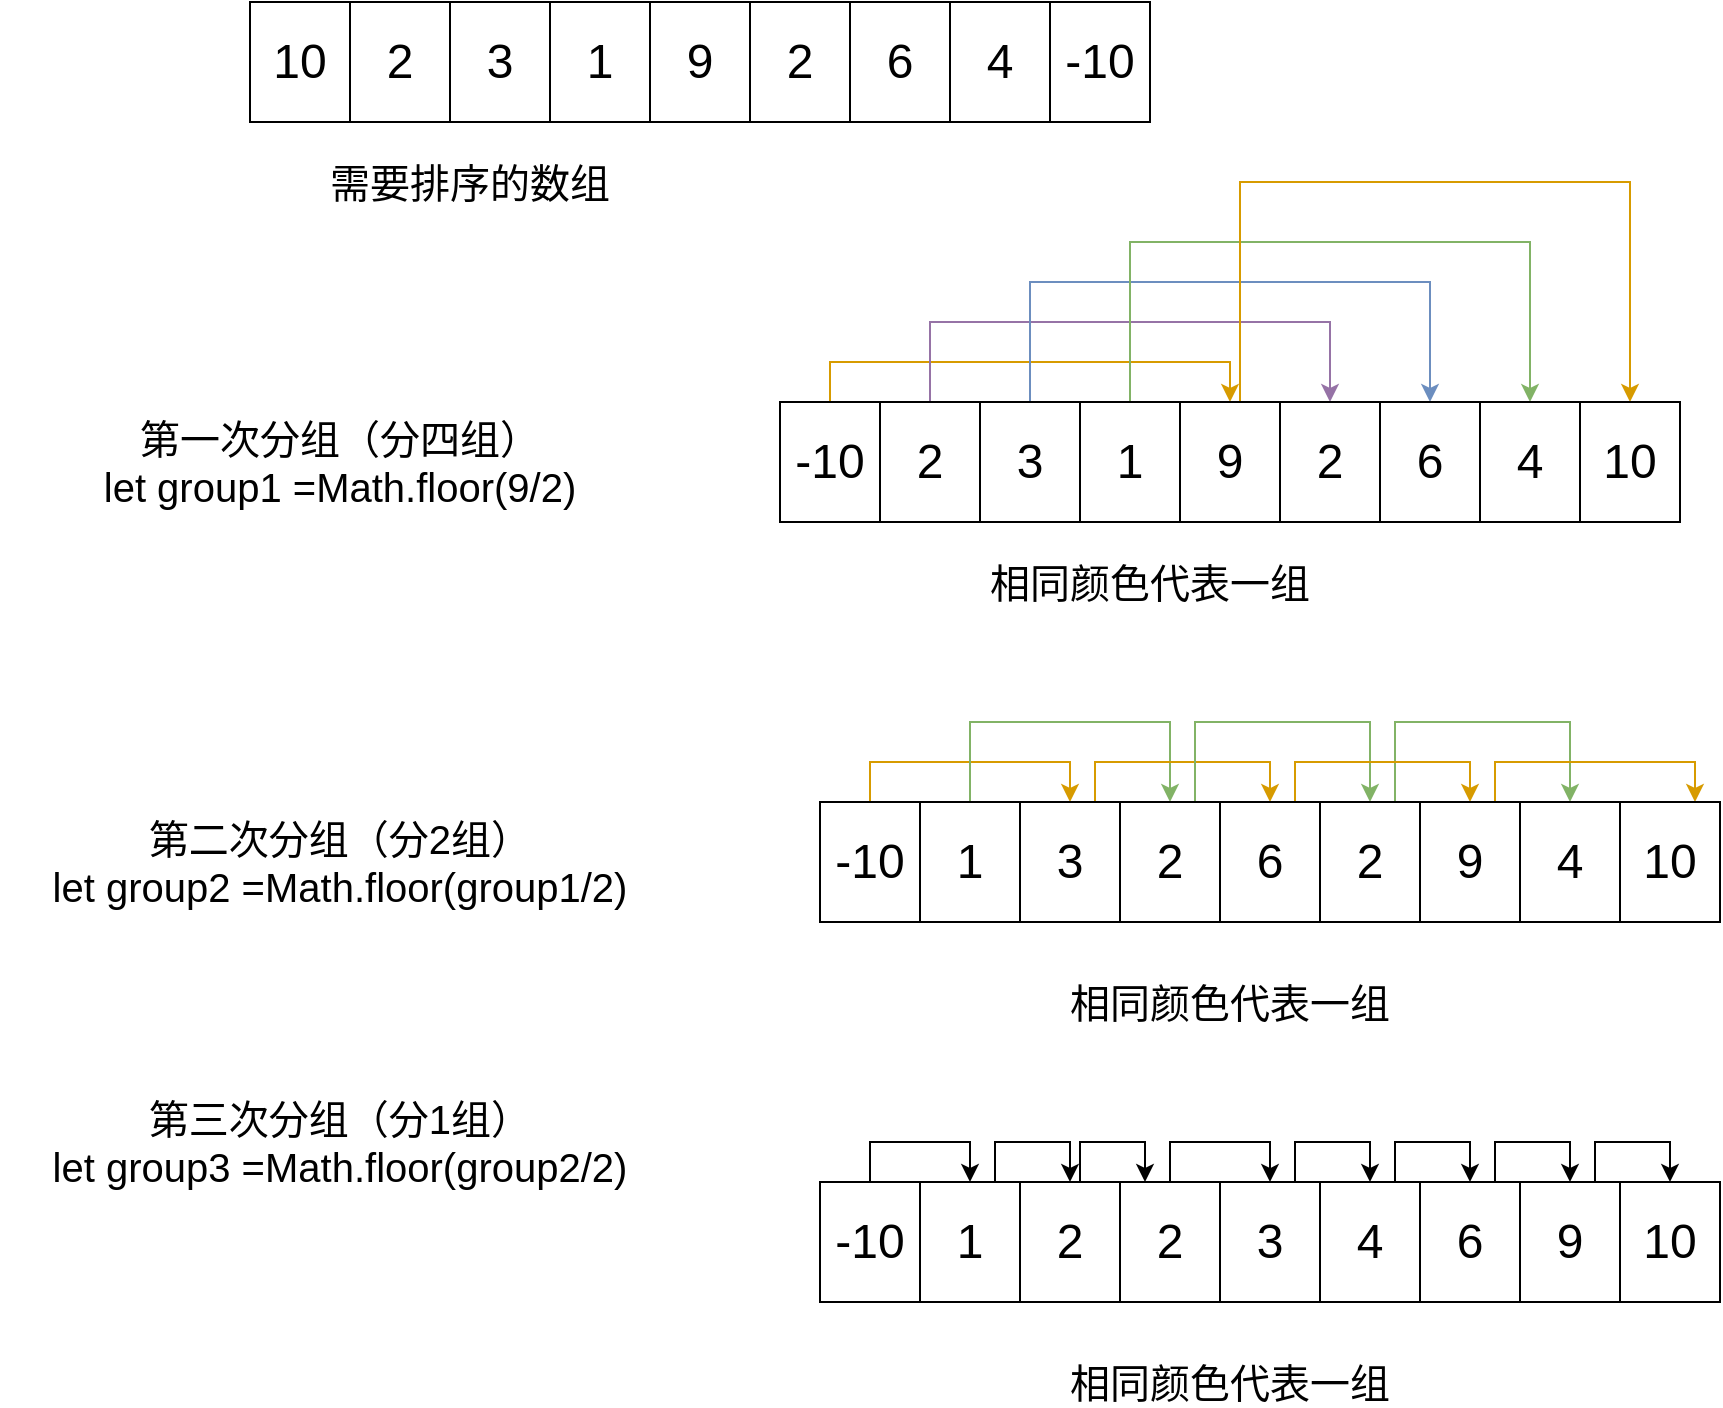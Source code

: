 <mxfile version="12.2.4" pages="1"><diagram id="bidLdsZMz6FSONA2-zOX" name="Page-1"><mxGraphModel dx="1709" dy="1787" grid="1" gridSize="10" guides="1" tooltips="1" connect="1" arrows="1" fold="1" page="1" pageScale="1" pageWidth="827" pageHeight="1169" math="0" shadow="0"><root><mxCell id="0"/><mxCell id="1" parent="0"/><mxCell id="12" style="edgeStyle=orthogonalEdgeStyle;rounded=0;orthogonalLoop=1;jettySize=auto;html=1;exitX=0.5;exitY=0;exitDx=0;exitDy=0;entryX=0.5;entryY=0;entryDx=0;entryDy=0;fillColor=#ffe6cc;strokeColor=#d79b00;" parent="1" source="2" target="7" edge="1"><mxGeometry relative="1" as="geometry"/></mxCell><mxCell id="2" value="&lt;font style=&quot;font-size: 24px&quot;&gt;-10&lt;/font&gt;" style="rounded=0;whiteSpace=wrap;html=1;" parent="1" vertex="1"><mxGeometry x="230" y="90" width="50" height="60" as="geometry"/></mxCell><mxCell id="13" style="edgeStyle=orthogonalEdgeStyle;rounded=0;orthogonalLoop=1;jettySize=auto;html=1;exitX=0.5;exitY=0;exitDx=0;exitDy=0;entryX=0.5;entryY=0;entryDx=0;entryDy=0;fillColor=#e1d5e7;strokeColor=#9673a6;" parent="1" source="3" target="6" edge="1"><mxGeometry relative="1" as="geometry"><Array as="points"><mxPoint x="305" y="50"/><mxPoint x="505" y="50"/></Array></mxGeometry></mxCell><mxCell id="3" value="&lt;font style=&quot;font-size: 24px&quot;&gt;2&lt;/font&gt;" style="rounded=0;whiteSpace=wrap;html=1;" parent="1" vertex="1"><mxGeometry x="280" y="90" width="50" height="60" as="geometry"/></mxCell><mxCell id="14" style="edgeStyle=orthogonalEdgeStyle;rounded=0;orthogonalLoop=1;jettySize=auto;html=1;exitX=0.5;exitY=0;exitDx=0;exitDy=0;entryX=0.5;entryY=0;entryDx=0;entryDy=0;fillColor=#dae8fc;strokeColor=#6c8ebf;" parent="1" source="4" target="8" edge="1"><mxGeometry relative="1" as="geometry"><Array as="points"><mxPoint x="355" y="30"/><mxPoint x="555" y="30"/></Array></mxGeometry></mxCell><mxCell id="4" value="&lt;font style=&quot;font-size: 24px&quot;&gt;3&lt;/font&gt;" style="rounded=0;whiteSpace=wrap;html=1;" parent="1" vertex="1"><mxGeometry x="330" y="90" width="50" height="60" as="geometry"/></mxCell><mxCell id="15" style="edgeStyle=orthogonalEdgeStyle;rounded=0;orthogonalLoop=1;jettySize=auto;html=1;exitX=0.5;exitY=0;exitDx=0;exitDy=0;entryX=0.5;entryY=0;entryDx=0;entryDy=0;fillColor=#d5e8d4;strokeColor=#82b366;" parent="1" source="5" target="9" edge="1"><mxGeometry relative="1" as="geometry"><Array as="points"><mxPoint x="405" y="10"/><mxPoint x="605" y="10"/></Array></mxGeometry></mxCell><mxCell id="5" value="&lt;font style=&quot;font-size: 24px&quot;&gt;1&lt;/font&gt;" style="rounded=0;whiteSpace=wrap;html=1;" parent="1" vertex="1"><mxGeometry x="380" y="90" width="50" height="60" as="geometry"/></mxCell><mxCell id="6" value="&lt;font style=&quot;font-size: 24px&quot;&gt;2&lt;/font&gt;" style="rounded=0;whiteSpace=wrap;html=1;" parent="1" vertex="1"><mxGeometry x="480" y="90" width="50" height="60" as="geometry"/></mxCell><mxCell id="16" style="edgeStyle=orthogonalEdgeStyle;rounded=0;orthogonalLoop=1;jettySize=auto;html=1;exitX=0.5;exitY=0;exitDx=0;exitDy=0;entryX=0.5;entryY=0;entryDx=0;entryDy=0;fillColor=#ffe6cc;strokeColor=#d79b00;" parent="1" source="7" target="10" edge="1"><mxGeometry relative="1" as="geometry"><Array as="points"><mxPoint x="460" y="90"/><mxPoint x="460" y="-20"/><mxPoint x="655" y="-20"/></Array></mxGeometry></mxCell><mxCell id="7" value="&lt;font style=&quot;font-size: 24px&quot;&gt;9&lt;/font&gt;" style="rounded=0;whiteSpace=wrap;html=1;" parent="1" vertex="1"><mxGeometry x="430" y="90" width="50" height="60" as="geometry"/></mxCell><mxCell id="8" value="&lt;font style=&quot;font-size: 24px&quot;&gt;6&lt;/font&gt;" style="rounded=0;whiteSpace=wrap;html=1;" parent="1" vertex="1"><mxGeometry x="530" y="90" width="50" height="60" as="geometry"/></mxCell><mxCell id="9" value="&lt;font style=&quot;font-size: 24px&quot;&gt;4&lt;/font&gt;" style="rounded=0;whiteSpace=wrap;html=1;" parent="1" vertex="1"><mxGeometry x="580" y="90" width="50" height="60" as="geometry"/></mxCell><mxCell id="10" value="&lt;font style=&quot;font-size: 24px&quot;&gt;10&lt;/font&gt;" style="rounded=0;whiteSpace=wrap;html=1;" parent="1" vertex="1"><mxGeometry x="630" y="90" width="50" height="60" as="geometry"/></mxCell><mxCell id="11" value="&lt;font style=&quot;font-size: 20px&quot;&gt;第一次分组（分四组）&lt;br&gt;let group1 =Math.floor(9/2)&lt;br&gt;&lt;/font&gt;" style="text;html=1;strokeColor=none;fillColor=none;align=center;verticalAlign=middle;whiteSpace=wrap;rounded=0;" parent="1" vertex="1"><mxGeometry x="-130" y="110" width="280" height="20" as="geometry"/></mxCell><mxCell id="36" style="edgeStyle=orthogonalEdgeStyle;rounded=0;orthogonalLoop=1;jettySize=auto;html=1;exitX=0.5;exitY=0;exitDx=0;exitDy=0;entryX=0.5;entryY=0;entryDx=0;entryDy=0;fillColor=#ffe6cc;strokeColor=#d79b00;" parent="1" source="18" target="22" edge="1"><mxGeometry relative="1" as="geometry"/></mxCell><mxCell id="18" value="&lt;font style=&quot;font-size: 24px&quot;&gt;-10&lt;/font&gt;" style="rounded=0;whiteSpace=wrap;html=1;" parent="1" vertex="1"><mxGeometry x="250" y="290" width="50" height="60" as="geometry"/></mxCell><mxCell id="41" style="edgeStyle=orthogonalEdgeStyle;rounded=0;orthogonalLoop=1;jettySize=auto;html=1;exitX=0.5;exitY=0;exitDx=0;exitDy=0;entryX=0.5;entryY=0;entryDx=0;entryDy=0;fillColor=#d5e8d4;strokeColor=#82b366;" parent="1" source="20" target="24" edge="1"><mxGeometry relative="1" as="geometry"><Array as="points"><mxPoint x="325" y="250"/><mxPoint x="425" y="250"/></Array></mxGeometry></mxCell><mxCell id="20" value="&lt;font style=&quot;font-size: 24px&quot;&gt;1&lt;/font&gt;" style="rounded=0;whiteSpace=wrap;html=1;" parent="1" vertex="1"><mxGeometry x="300" y="290" width="50" height="60" as="geometry"/></mxCell><mxCell id="37" style="edgeStyle=orthogonalEdgeStyle;rounded=0;orthogonalLoop=1;jettySize=auto;html=1;exitX=0.75;exitY=0;exitDx=0;exitDy=0;entryX=0.5;entryY=0;entryDx=0;entryDy=0;fillColor=#ffe6cc;strokeColor=#d79b00;" parent="1" source="22" target="27" edge="1"><mxGeometry relative="1" as="geometry"/></mxCell><mxCell id="22" value="&lt;font style=&quot;font-size: 24px&quot;&gt;3&lt;/font&gt;" style="rounded=0;whiteSpace=wrap;html=1;" parent="1" vertex="1"><mxGeometry x="350" y="290" width="50" height="60" as="geometry"/></mxCell><mxCell id="42" style="edgeStyle=orthogonalEdgeStyle;rounded=0;orthogonalLoop=1;jettySize=auto;html=1;exitX=0.75;exitY=0;exitDx=0;exitDy=0;entryX=0.5;entryY=0;entryDx=0;entryDy=0;fillColor=#d5e8d4;strokeColor=#82b366;" parent="1" source="24" target="25" edge="1"><mxGeometry relative="1" as="geometry"><Array as="points"><mxPoint x="438" y="250"/><mxPoint x="525" y="250"/></Array></mxGeometry></mxCell><mxCell id="24" value="&lt;font style=&quot;font-size: 24px&quot;&gt;2&lt;/font&gt;" style="rounded=0;whiteSpace=wrap;html=1;" parent="1" vertex="1"><mxGeometry x="400" y="290" width="50" height="60" as="geometry"/></mxCell><mxCell id="43" style="edgeStyle=orthogonalEdgeStyle;rounded=0;orthogonalLoop=1;jettySize=auto;html=1;exitX=0.75;exitY=0;exitDx=0;exitDy=0;entryX=0.5;entryY=0;entryDx=0;entryDy=0;fillColor=#d5e8d4;strokeColor=#82b366;" parent="1" source="25" target="29" edge="1"><mxGeometry relative="1" as="geometry"><Array as="points"><mxPoint x="538" y="250"/><mxPoint x="625" y="250"/></Array></mxGeometry></mxCell><mxCell id="25" value="&lt;font style=&quot;font-size: 24px&quot;&gt;2&lt;/font&gt;" style="rounded=0;whiteSpace=wrap;html=1;" parent="1" vertex="1"><mxGeometry x="500" y="290" width="50" height="60" as="geometry"/></mxCell><mxCell id="38" style="edgeStyle=orthogonalEdgeStyle;rounded=0;orthogonalLoop=1;jettySize=auto;html=1;exitX=0.75;exitY=0;exitDx=0;exitDy=0;entryX=0.5;entryY=0;entryDx=0;entryDy=0;fillColor=#ffe6cc;strokeColor=#d79b00;" parent="1" source="27" target="28" edge="1"><mxGeometry relative="1" as="geometry"/></mxCell><mxCell id="27" value="&lt;font style=&quot;font-size: 24px&quot;&gt;6&lt;/font&gt;" style="rounded=0;whiteSpace=wrap;html=1;" parent="1" vertex="1"><mxGeometry x="450" y="290" width="50" height="60" as="geometry"/></mxCell><mxCell id="39" style="edgeStyle=orthogonalEdgeStyle;rounded=0;orthogonalLoop=1;jettySize=auto;html=1;exitX=0.75;exitY=0;exitDx=0;exitDy=0;entryX=0.75;entryY=0;entryDx=0;entryDy=0;fillColor=#ffe6cc;strokeColor=#d79b00;" parent="1" source="28" target="30" edge="1"><mxGeometry relative="1" as="geometry"/></mxCell><mxCell id="28" value="&lt;font style=&quot;font-size: 24px&quot;&gt;9&lt;/font&gt;" style="rounded=0;whiteSpace=wrap;html=1;" parent="1" vertex="1"><mxGeometry x="550" y="290" width="50" height="60" as="geometry"/></mxCell><mxCell id="29" value="&lt;font style=&quot;font-size: 24px&quot;&gt;4&lt;/font&gt;" style="rounded=0;whiteSpace=wrap;html=1;" parent="1" vertex="1"><mxGeometry x="600" y="290" width="50" height="60" as="geometry"/></mxCell><mxCell id="30" value="&lt;font style=&quot;font-size: 24px&quot;&gt;10&lt;/font&gt;" style="rounded=0;whiteSpace=wrap;html=1;" parent="1" vertex="1"><mxGeometry x="650" y="290" width="50" height="60" as="geometry"/></mxCell><mxCell id="31" value="&lt;font style=&quot;font-size: 20px&quot;&gt;第二次分组（分2组）&lt;br&gt;let group2 =Math.floor(group1/2)&lt;br&gt;&lt;/font&gt;" style="text;html=1;strokeColor=none;fillColor=none;align=center;verticalAlign=middle;whiteSpace=wrap;rounded=0;" parent="1" vertex="1"><mxGeometry x="-160" y="310" width="340" height="20" as="geometry"/></mxCell><mxCell id="32" value="&lt;font style=&quot;font-size: 20px&quot;&gt;第三次分组（分1组）&lt;br&gt;let group3 =Math.floor(group2/2)&lt;br&gt;&lt;/font&gt;" style="text;html=1;strokeColor=none;fillColor=none;align=center;verticalAlign=middle;whiteSpace=wrap;rounded=0;" parent="1" vertex="1"><mxGeometry x="-160" y="450" width="340" height="20" as="geometry"/></mxCell><mxCell id="33" value="&lt;font style=&quot;font-size: 20px&quot;&gt;相同颜色代表一组&lt;/font&gt;" style="text;html=1;strokeColor=none;fillColor=none;align=center;verticalAlign=middle;whiteSpace=wrap;rounded=0;" parent="1" vertex="1"><mxGeometry x="310" y="170" width="210" height="20" as="geometry"/></mxCell><mxCell id="35" value="&lt;font style=&quot;font-size: 20px&quot;&gt;相同颜色代表一组&lt;/font&gt;" style="text;html=1;strokeColor=none;fillColor=none;align=center;verticalAlign=middle;whiteSpace=wrap;rounded=0;" parent="1" vertex="1"><mxGeometry x="350" y="380" width="210" height="20" as="geometry"/></mxCell><mxCell id="61" style="edgeStyle=orthogonalEdgeStyle;rounded=0;orthogonalLoop=1;jettySize=auto;html=1;exitX=0.5;exitY=0;exitDx=0;exitDy=0;entryX=0.5;entryY=0;entryDx=0;entryDy=0;" parent="1" source="45" target="47" edge="1"><mxGeometry relative="1" as="geometry"/></mxCell><mxCell id="45" value="&lt;font style=&quot;font-size: 24px&quot;&gt;-10&lt;/font&gt;" style="rounded=0;whiteSpace=wrap;html=1;" parent="1" vertex="1"><mxGeometry x="250" y="480" width="50" height="60" as="geometry"/></mxCell><mxCell id="62" style="edgeStyle=orthogonalEdgeStyle;rounded=0;orthogonalLoop=1;jettySize=auto;html=1;exitX=0.75;exitY=0;exitDx=0;exitDy=0;entryX=0.5;entryY=0;entryDx=0;entryDy=0;" parent="1" source="47" target="49" edge="1"><mxGeometry relative="1" as="geometry"><Array as="points"><mxPoint x="338" y="460"/><mxPoint x="375" y="460"/></Array></mxGeometry></mxCell><mxCell id="47" value="&lt;font style=&quot;font-size: 24px&quot;&gt;1&lt;/font&gt;" style="rounded=0;whiteSpace=wrap;html=1;" parent="1" vertex="1"><mxGeometry x="300" y="480" width="50" height="60" as="geometry"/></mxCell><mxCell id="63" style="edgeStyle=orthogonalEdgeStyle;rounded=0;orthogonalLoop=1;jettySize=auto;html=1;exitX=0.75;exitY=0;exitDx=0;exitDy=0;entryX=0.25;entryY=0;entryDx=0;entryDy=0;" parent="1" source="49" target="51" edge="1"><mxGeometry relative="1" as="geometry"><Array as="points"><mxPoint x="380" y="480"/><mxPoint x="380" y="460"/><mxPoint x="413" y="460"/></Array></mxGeometry></mxCell><mxCell id="49" value="&lt;font style=&quot;font-size: 24px&quot;&gt;2&lt;/font&gt;" style="rounded=0;whiteSpace=wrap;html=1;" parent="1" vertex="1"><mxGeometry x="350" y="480" width="50" height="60" as="geometry"/></mxCell><mxCell id="65" style="edgeStyle=orthogonalEdgeStyle;rounded=0;orthogonalLoop=1;jettySize=auto;html=1;exitX=0.5;exitY=0;exitDx=0;exitDy=0;entryX=0.5;entryY=0;entryDx=0;entryDy=0;" parent="1" source="51" target="55" edge="1"><mxGeometry relative="1" as="geometry"/></mxCell><mxCell id="51" value="&lt;font style=&quot;font-size: 24px&quot;&gt;2&lt;/font&gt;" style="rounded=0;whiteSpace=wrap;html=1;" parent="1" vertex="1"><mxGeometry x="400" y="480" width="50" height="60" as="geometry"/></mxCell><mxCell id="69" style="edgeStyle=orthogonalEdgeStyle;rounded=0;orthogonalLoop=1;jettySize=auto;html=1;exitX=0.75;exitY=0;exitDx=0;exitDy=0;entryX=0.5;entryY=0;entryDx=0;entryDy=0;" parent="1" source="53" target="57" edge="1"><mxGeometry relative="1" as="geometry"><Array as="points"><mxPoint x="538" y="460"/><mxPoint x="575" y="460"/></Array></mxGeometry></mxCell><mxCell id="53" value="&lt;font style=&quot;font-size: 24px&quot;&gt;4&lt;/font&gt;" style="rounded=0;whiteSpace=wrap;html=1;" parent="1" vertex="1"><mxGeometry x="500" y="480" width="50" height="60" as="geometry"/></mxCell><mxCell id="66" style="edgeStyle=orthogonalEdgeStyle;rounded=0;orthogonalLoop=1;jettySize=auto;html=1;exitX=0.75;exitY=0;exitDx=0;exitDy=0;entryX=0.5;entryY=0;entryDx=0;entryDy=0;" parent="1" source="55" target="53" edge="1"><mxGeometry relative="1" as="geometry"><Array as="points"><mxPoint x="488" y="460"/><mxPoint x="525" y="460"/></Array></mxGeometry></mxCell><mxCell id="55" value="&lt;font style=&quot;font-size: 24px&quot;&gt;3&lt;/font&gt;" style="rounded=0;whiteSpace=wrap;html=1;" parent="1" vertex="1"><mxGeometry x="450" y="480" width="50" height="60" as="geometry"/></mxCell><mxCell id="70" style="edgeStyle=orthogonalEdgeStyle;rounded=0;orthogonalLoop=1;jettySize=auto;html=1;exitX=0.75;exitY=0;exitDx=0;exitDy=0;entryX=0.5;entryY=0;entryDx=0;entryDy=0;" parent="1" source="57" target="58" edge="1"><mxGeometry relative="1" as="geometry"><Array as="points"><mxPoint x="588" y="460"/><mxPoint x="625" y="460"/></Array></mxGeometry></mxCell><mxCell id="57" value="&lt;font style=&quot;font-size: 24px&quot;&gt;6&lt;/font&gt;" style="rounded=0;whiteSpace=wrap;html=1;" parent="1" vertex="1"><mxGeometry x="550" y="480" width="50" height="60" as="geometry"/></mxCell><mxCell id="71" style="edgeStyle=orthogonalEdgeStyle;rounded=0;orthogonalLoop=1;jettySize=auto;html=1;exitX=0.75;exitY=0;exitDx=0;exitDy=0;entryX=0.5;entryY=0;entryDx=0;entryDy=0;" parent="1" source="58" target="59" edge="1"><mxGeometry relative="1" as="geometry"><Array as="points"><mxPoint x="638" y="460"/><mxPoint x="675" y="460"/></Array></mxGeometry></mxCell><mxCell id="58" value="&lt;font style=&quot;font-size: 24px&quot;&gt;9&lt;/font&gt;" style="rounded=0;whiteSpace=wrap;html=1;" parent="1" vertex="1"><mxGeometry x="600" y="480" width="50" height="60" as="geometry"/></mxCell><mxCell id="59" value="&lt;font style=&quot;font-size: 24px&quot;&gt;10&lt;/font&gt;" style="rounded=0;whiteSpace=wrap;html=1;" parent="1" vertex="1"><mxGeometry x="650" y="480" width="50" height="60" as="geometry"/></mxCell><mxCell id="60" value="&lt;font style=&quot;font-size: 20px&quot;&gt;相同颜色代表一组&lt;/font&gt;" style="text;html=1;strokeColor=none;fillColor=none;align=center;verticalAlign=middle;whiteSpace=wrap;rounded=0;" parent="1" vertex="1"><mxGeometry x="350" y="570" width="210" height="20" as="geometry"/></mxCell><mxCell id="72" value="&lt;font style=&quot;font-size: 24px&quot;&gt;10&lt;/font&gt;" style="rounded=0;whiteSpace=wrap;html=1;" parent="1" vertex="1"><mxGeometry x="-35" y="-110" width="50" height="60" as="geometry"/></mxCell><mxCell id="73" value="&lt;font style=&quot;font-size: 24px&quot;&gt;2&lt;/font&gt;" style="rounded=0;whiteSpace=wrap;html=1;" parent="1" vertex="1"><mxGeometry x="15" y="-110" width="50" height="60" as="geometry"/></mxCell><mxCell id="74" value="&lt;font style=&quot;font-size: 24px&quot;&gt;3&lt;/font&gt;" style="rounded=0;whiteSpace=wrap;html=1;" parent="1" vertex="1"><mxGeometry x="65" y="-110" width="50" height="60" as="geometry"/></mxCell><mxCell id="75" value="&lt;font style=&quot;font-size: 24px&quot;&gt;1&lt;/font&gt;" style="rounded=0;whiteSpace=wrap;html=1;" parent="1" vertex="1"><mxGeometry x="115" y="-110" width="50" height="60" as="geometry"/></mxCell><mxCell id="76" value="&lt;font style=&quot;font-size: 24px&quot;&gt;2&lt;/font&gt;" style="rounded=0;whiteSpace=wrap;html=1;" parent="1" vertex="1"><mxGeometry x="215" y="-110" width="50" height="60" as="geometry"/></mxCell><mxCell id="77" value="&lt;font style=&quot;font-size: 24px&quot;&gt;9&lt;/font&gt;" style="rounded=0;whiteSpace=wrap;html=1;" parent="1" vertex="1"><mxGeometry x="165" y="-110" width="50" height="60" as="geometry"/></mxCell><mxCell id="78" value="&lt;font style=&quot;font-size: 24px&quot;&gt;6&lt;/font&gt;" style="rounded=0;whiteSpace=wrap;html=1;" parent="1" vertex="1"><mxGeometry x="265" y="-110" width="50" height="60" as="geometry"/></mxCell><mxCell id="79" value="&lt;font style=&quot;font-size: 24px&quot;&gt;4&lt;/font&gt;" style="rounded=0;whiteSpace=wrap;html=1;" parent="1" vertex="1"><mxGeometry x="315" y="-110" width="50" height="60" as="geometry"/></mxCell><mxCell id="80" value="&lt;font style=&quot;font-size: 24px&quot;&gt;-10&lt;/font&gt;" style="rounded=0;whiteSpace=wrap;html=1;" parent="1" vertex="1"><mxGeometry x="365" y="-110" width="50" height="60" as="geometry"/></mxCell><mxCell id="81" value="&lt;font style=&quot;font-size: 20px&quot;&gt;需要排序的数组&lt;br&gt;&lt;/font&gt;" style="text;html=1;strokeColor=none;fillColor=none;align=center;verticalAlign=middle;whiteSpace=wrap;rounded=0;" parent="1" vertex="1"><mxGeometry x="-65" y="-30" width="280" height="20" as="geometry"/></mxCell></root></mxGraphModel></diagram></mxfile>